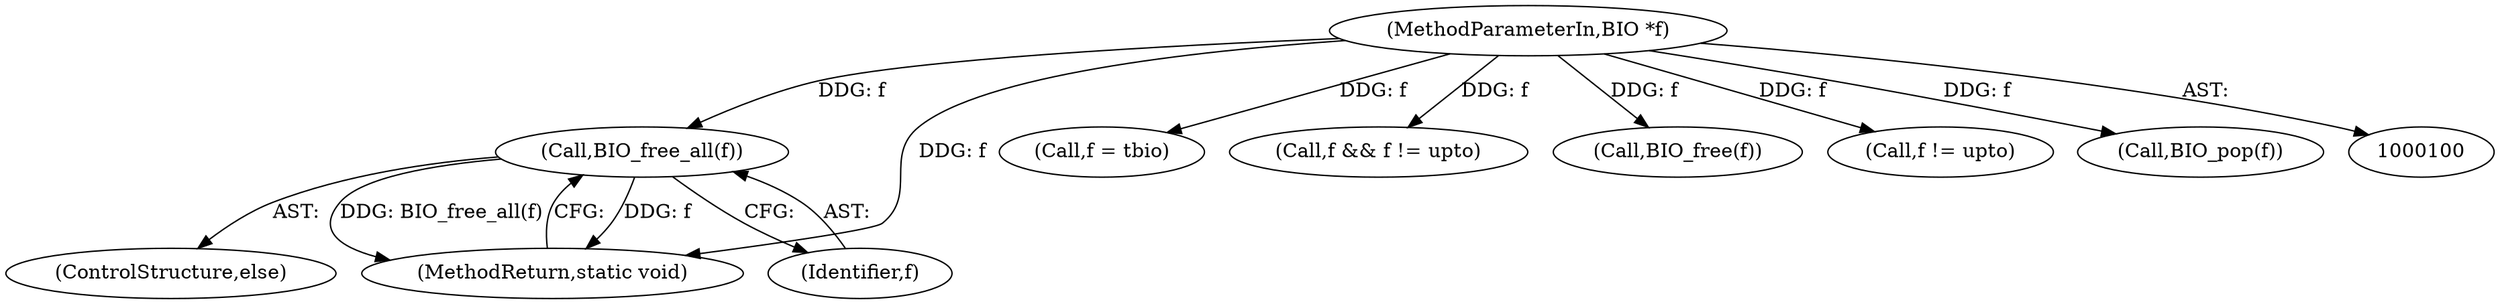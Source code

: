 digraph "0_openssl_cd30f03ac5bf2962f44bd02ae8d88245dff2f12c_1@API" {
"1000125" [label="(Call,BIO_free_all(f))"];
"1000101" [label="(MethodParameterIn,BIO *f)"];
"1000116" [label="(Call,f = tbio)"];
"1000125" [label="(Call,BIO_free_all(f))"];
"1000124" [label="(ControlStructure,else)"];
"1000119" [label="(Call,f && f != upto)"];
"1000114" [label="(Call,BIO_free(f))"];
"1000121" [label="(Call,f != upto)"];
"1000112" [label="(Call,BIO_pop(f))"];
"1000101" [label="(MethodParameterIn,BIO *f)"];
"1000127" [label="(MethodReturn,static void)"];
"1000126" [label="(Identifier,f)"];
"1000125" -> "1000124"  [label="AST: "];
"1000125" -> "1000126"  [label="CFG: "];
"1000126" -> "1000125"  [label="AST: "];
"1000127" -> "1000125"  [label="CFG: "];
"1000125" -> "1000127"  [label="DDG: f"];
"1000125" -> "1000127"  [label="DDG: BIO_free_all(f)"];
"1000101" -> "1000125"  [label="DDG: f"];
"1000101" -> "1000100"  [label="AST: "];
"1000101" -> "1000127"  [label="DDG: f"];
"1000101" -> "1000112"  [label="DDG: f"];
"1000101" -> "1000114"  [label="DDG: f"];
"1000101" -> "1000116"  [label="DDG: f"];
"1000101" -> "1000119"  [label="DDG: f"];
"1000101" -> "1000121"  [label="DDG: f"];
}
